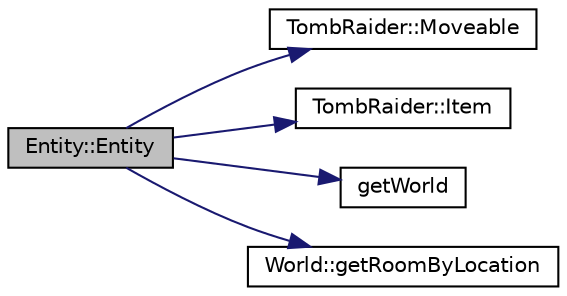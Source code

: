 digraph "Entity::Entity"
{
 // INTERACTIVE_SVG=YES
  edge [fontname="Helvetica",fontsize="10",labelfontname="Helvetica",labelfontsize="10"];
  node [fontname="Helvetica",fontsize="10",shape=record];
  rankdir="LR";
  Node1 [label="Entity::Entity",height=0.2,width=0.4,color="black", fillcolor="grey75", style="filled" fontcolor="black"];
  Node1 -> Node2 [color="midnightblue",fontsize="10",style="solid",fontname="Helvetica"];
  Node2 [label="TombRaider::Moveable",height=0.2,width=0.4,color="black", fillcolor="white", style="filled",URL="$class_tomb_raider.html#ad5961d00ab45a7d92c79062a0e4fff35"];
  Node1 -> Node3 [color="midnightblue",fontsize="10",style="solid",fontname="Helvetica"];
  Node3 [label="TombRaider::Item",height=0.2,width=0.4,color="black", fillcolor="white", style="filled",URL="$class_tomb_raider.html#a658c818d556c4f8fe0a5214d1b95eacf"];
  Node1 -> Node4 [color="midnightblue",fontsize="10",style="solid",fontname="Helvetica"];
  Node4 [label="getWorld",height=0.2,width=0.4,color="black", fillcolor="white", style="filled",URL="$_world_8h.html#abea1a794341f4259c16d914064e97528"];
  Node1 -> Node5 [color="midnightblue",fontsize="10",style="solid",fontname="Helvetica"];
  Node5 [label="World::getRoomByLocation",height=0.2,width=0.4,color="black", fillcolor="white", style="filled",URL="$class_world.html#a12bfccfe32505800e4f38a7b4a66dbbc",tooltip="Find room a location is in. "];
}
